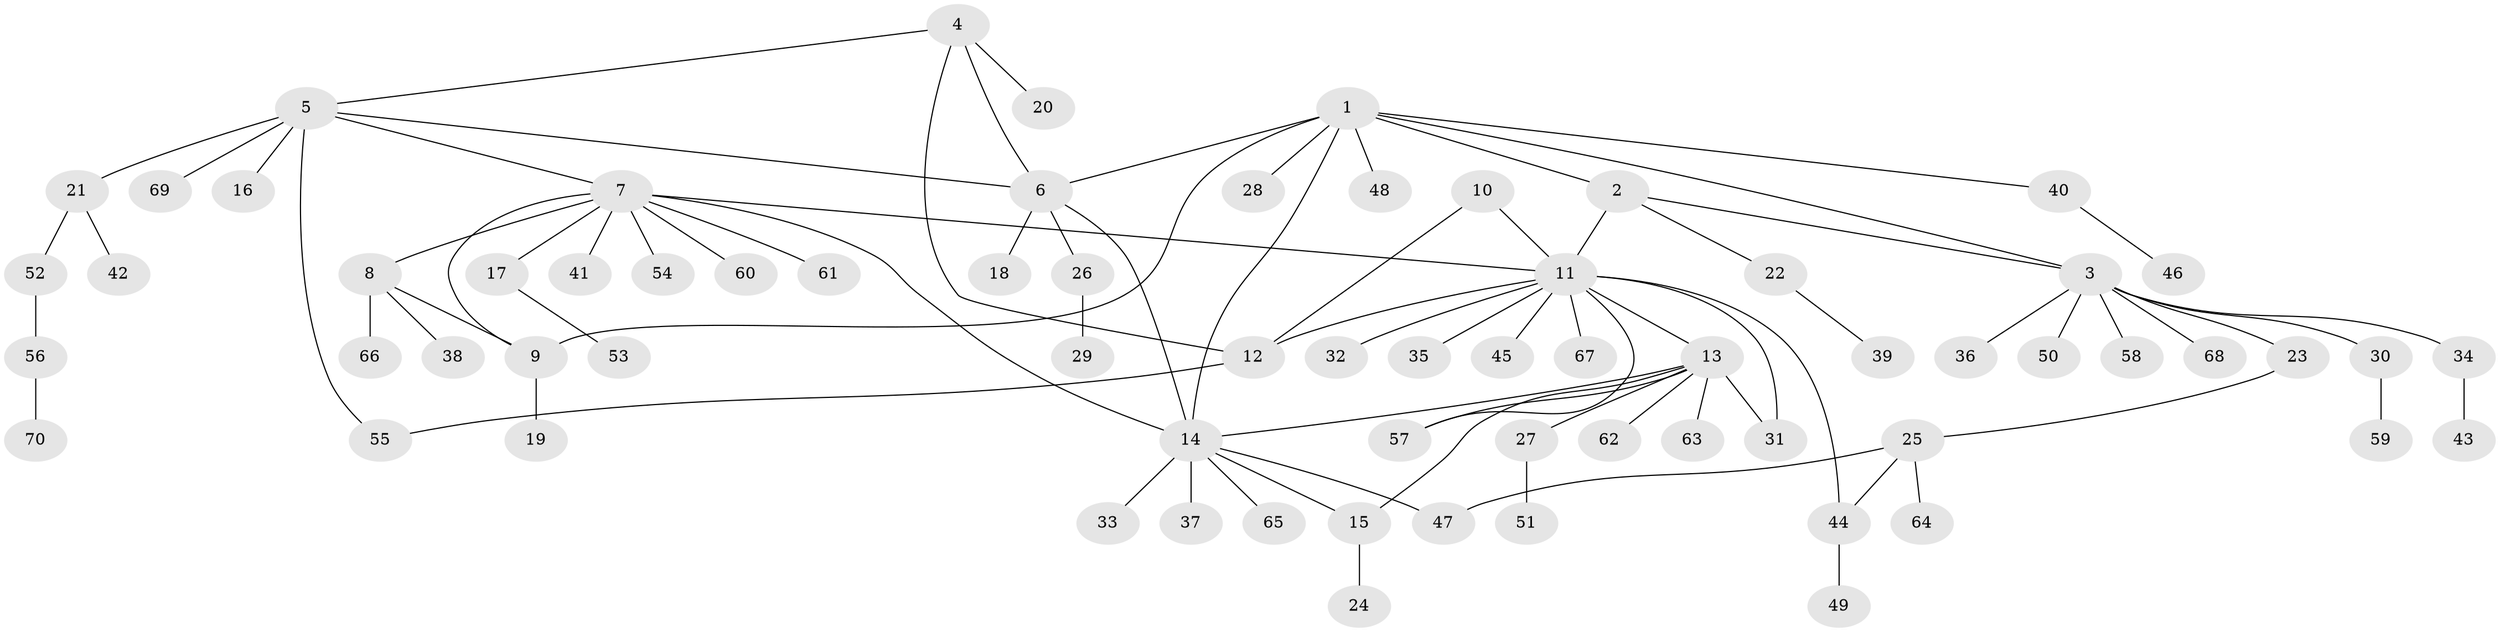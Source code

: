 // Generated by graph-tools (version 1.1) at 2025/37/03/09/25 02:37:21]
// undirected, 70 vertices, 85 edges
graph export_dot {
graph [start="1"]
  node [color=gray90,style=filled];
  1;
  2;
  3;
  4;
  5;
  6;
  7;
  8;
  9;
  10;
  11;
  12;
  13;
  14;
  15;
  16;
  17;
  18;
  19;
  20;
  21;
  22;
  23;
  24;
  25;
  26;
  27;
  28;
  29;
  30;
  31;
  32;
  33;
  34;
  35;
  36;
  37;
  38;
  39;
  40;
  41;
  42;
  43;
  44;
  45;
  46;
  47;
  48;
  49;
  50;
  51;
  52;
  53;
  54;
  55;
  56;
  57;
  58;
  59;
  60;
  61;
  62;
  63;
  64;
  65;
  66;
  67;
  68;
  69;
  70;
  1 -- 2;
  1 -- 3;
  1 -- 6;
  1 -- 9;
  1 -- 14;
  1 -- 28;
  1 -- 40;
  1 -- 48;
  2 -- 3;
  2 -- 11;
  2 -- 22;
  3 -- 23;
  3 -- 30;
  3 -- 34;
  3 -- 36;
  3 -- 50;
  3 -- 58;
  3 -- 68;
  4 -- 5;
  4 -- 6;
  4 -- 12;
  4 -- 20;
  5 -- 6;
  5 -- 7;
  5 -- 16;
  5 -- 21;
  5 -- 55;
  5 -- 69;
  6 -- 14;
  6 -- 18;
  6 -- 26;
  7 -- 8;
  7 -- 9;
  7 -- 11;
  7 -- 14;
  7 -- 17;
  7 -- 41;
  7 -- 54;
  7 -- 60;
  7 -- 61;
  8 -- 9;
  8 -- 38;
  8 -- 66;
  9 -- 19;
  10 -- 11;
  10 -- 12;
  11 -- 12;
  11 -- 13;
  11 -- 31;
  11 -- 32;
  11 -- 35;
  11 -- 44;
  11 -- 45;
  11 -- 57;
  11 -- 67;
  12 -- 55;
  13 -- 14;
  13 -- 15;
  13 -- 27;
  13 -- 31;
  13 -- 57;
  13 -- 62;
  13 -- 63;
  14 -- 15;
  14 -- 33;
  14 -- 37;
  14 -- 47;
  14 -- 65;
  15 -- 24;
  17 -- 53;
  21 -- 42;
  21 -- 52;
  22 -- 39;
  23 -- 25;
  25 -- 44;
  25 -- 47;
  25 -- 64;
  26 -- 29;
  27 -- 51;
  30 -- 59;
  34 -- 43;
  40 -- 46;
  44 -- 49;
  52 -- 56;
  56 -- 70;
}
